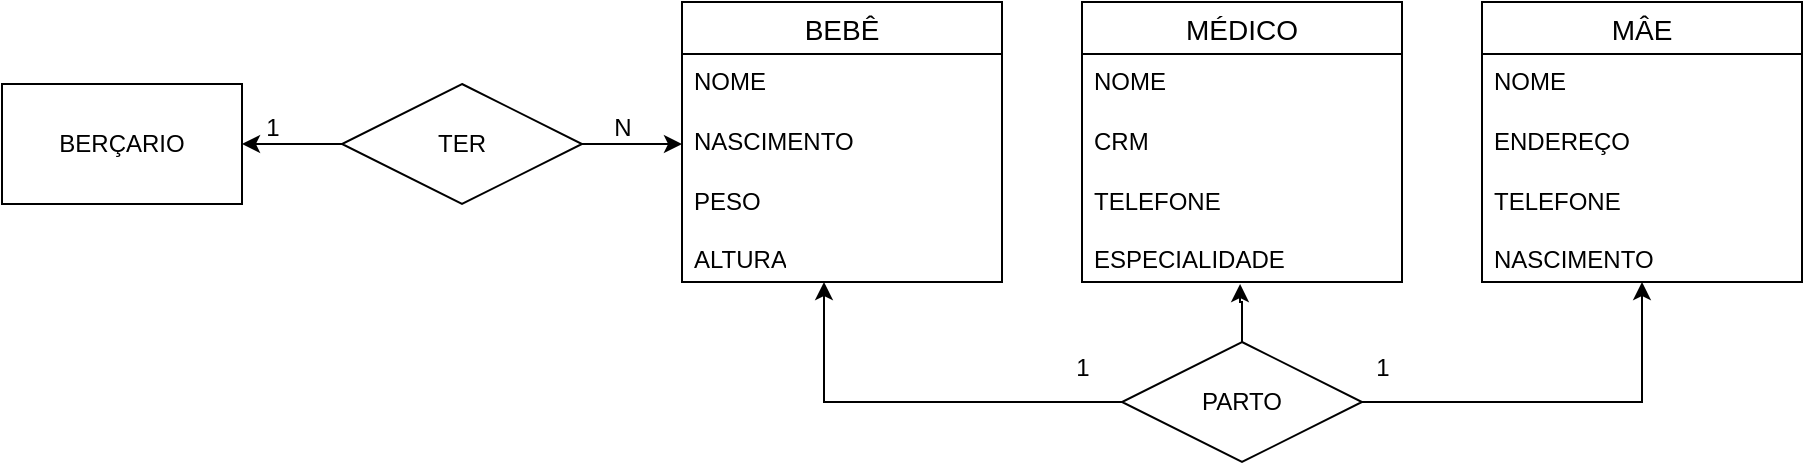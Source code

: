 <mxfile version="21.6.9" type="github">
  <diagram id="R2lEEEUBdFMjLlhIrx00" name="Page-1">
    <mxGraphModel dx="1434" dy="673" grid="1" gridSize="10" guides="1" tooltips="1" connect="1" arrows="1" fold="1" page="1" pageScale="1" pageWidth="850" pageHeight="1100" math="0" shadow="0" extFonts="Permanent Marker^https://fonts.googleapis.com/css?family=Permanent+Marker">
      <root>
        <mxCell id="0" />
        <mxCell id="1" parent="0" />
        <mxCell id="3Th8xBtpGomk1AD20PCF-1" value="BERÇARIO" style="rounded=0;whiteSpace=wrap;html=1;" vertex="1" parent="1">
          <mxGeometry x="40" y="301" width="120" height="60" as="geometry" />
        </mxCell>
        <mxCell id="3Th8xBtpGomk1AD20PCF-2" value="MÉDICO" style="swimlane;fontStyle=0;childLayout=stackLayout;horizontal=1;startSize=26;horizontalStack=0;resizeParent=1;resizeParentMax=0;resizeLast=0;collapsible=1;marginBottom=0;align=center;fontSize=14;" vertex="1" parent="1">
          <mxGeometry x="580" y="260" width="160" height="140" as="geometry" />
        </mxCell>
        <mxCell id="3Th8xBtpGomk1AD20PCF-3" value="NOME" style="text;strokeColor=none;fillColor=none;spacingLeft=4;spacingRight=4;overflow=hidden;rotatable=0;points=[[0,0.5],[1,0.5]];portConstraint=eastwest;fontSize=12;whiteSpace=wrap;html=1;" vertex="1" parent="3Th8xBtpGomk1AD20PCF-2">
          <mxGeometry y="26" width="160" height="30" as="geometry" />
        </mxCell>
        <mxCell id="3Th8xBtpGomk1AD20PCF-4" value="CRM" style="text;strokeColor=none;fillColor=none;spacingLeft=4;spacingRight=4;overflow=hidden;rotatable=0;points=[[0,0.5],[1,0.5]];portConstraint=eastwest;fontSize=12;whiteSpace=wrap;html=1;" vertex="1" parent="3Th8xBtpGomk1AD20PCF-2">
          <mxGeometry y="56" width="160" height="30" as="geometry" />
        </mxCell>
        <mxCell id="3Th8xBtpGomk1AD20PCF-5" value="&lt;div&gt;TELEFONE&lt;/div&gt;&lt;div&gt;&lt;br&gt;&lt;/div&gt;&lt;div&gt;ESPECIALIDADE&lt;br&gt;&lt;/div&gt;" style="text;strokeColor=none;fillColor=none;spacingLeft=4;spacingRight=4;overflow=hidden;rotatable=0;points=[[0,0.5],[1,0.5]];portConstraint=eastwest;fontSize=12;whiteSpace=wrap;html=1;" vertex="1" parent="3Th8xBtpGomk1AD20PCF-2">
          <mxGeometry y="86" width="160" height="54" as="geometry" />
        </mxCell>
        <mxCell id="3Th8xBtpGomk1AD20PCF-6" value="MÂE" style="swimlane;fontStyle=0;childLayout=stackLayout;horizontal=1;startSize=26;horizontalStack=0;resizeParent=1;resizeParentMax=0;resizeLast=0;collapsible=1;marginBottom=0;align=center;fontSize=14;" vertex="1" parent="1">
          <mxGeometry x="780" y="260" width="160" height="140" as="geometry" />
        </mxCell>
        <mxCell id="3Th8xBtpGomk1AD20PCF-7" value="NOME" style="text;strokeColor=none;fillColor=none;spacingLeft=4;spacingRight=4;overflow=hidden;rotatable=0;points=[[0,0.5],[1,0.5]];portConstraint=eastwest;fontSize=12;whiteSpace=wrap;html=1;" vertex="1" parent="3Th8xBtpGomk1AD20PCF-6">
          <mxGeometry y="26" width="160" height="30" as="geometry" />
        </mxCell>
        <mxCell id="3Th8xBtpGomk1AD20PCF-8" value="ENDEREÇO" style="text;strokeColor=none;fillColor=none;spacingLeft=4;spacingRight=4;overflow=hidden;rotatable=0;points=[[0,0.5],[1,0.5]];portConstraint=eastwest;fontSize=12;whiteSpace=wrap;html=1;" vertex="1" parent="3Th8xBtpGomk1AD20PCF-6">
          <mxGeometry y="56" width="160" height="30" as="geometry" />
        </mxCell>
        <mxCell id="3Th8xBtpGomk1AD20PCF-9" value="&lt;div&gt;TELEFONE&lt;/div&gt;&lt;div&gt;&lt;br&gt;&lt;/div&gt;&lt;div&gt;NASCIMENTO&lt;br&gt;&lt;/div&gt;" style="text;strokeColor=none;fillColor=none;spacingLeft=4;spacingRight=4;overflow=hidden;rotatable=0;points=[[0,0.5],[1,0.5]];portConstraint=eastwest;fontSize=12;whiteSpace=wrap;html=1;" vertex="1" parent="3Th8xBtpGomk1AD20PCF-6">
          <mxGeometry y="86" width="160" height="54" as="geometry" />
        </mxCell>
        <mxCell id="3Th8xBtpGomk1AD20PCF-10" value="BEBÊ" style="swimlane;fontStyle=0;childLayout=stackLayout;horizontal=1;startSize=26;horizontalStack=0;resizeParent=1;resizeParentMax=0;resizeLast=0;collapsible=1;marginBottom=0;align=center;fontSize=14;" vertex="1" parent="1">
          <mxGeometry x="380" y="260" width="160" height="140" as="geometry" />
        </mxCell>
        <mxCell id="3Th8xBtpGomk1AD20PCF-11" value="NOME" style="text;strokeColor=none;fillColor=none;spacingLeft=4;spacingRight=4;overflow=hidden;rotatable=0;points=[[0,0.5],[1,0.5]];portConstraint=eastwest;fontSize=12;whiteSpace=wrap;html=1;" vertex="1" parent="3Th8xBtpGomk1AD20PCF-10">
          <mxGeometry y="26" width="160" height="30" as="geometry" />
        </mxCell>
        <mxCell id="3Th8xBtpGomk1AD20PCF-12" value="NASCIMENTO" style="text;strokeColor=none;fillColor=none;spacingLeft=4;spacingRight=4;overflow=hidden;rotatable=0;points=[[0,0.5],[1,0.5]];portConstraint=eastwest;fontSize=12;whiteSpace=wrap;html=1;" vertex="1" parent="3Th8xBtpGomk1AD20PCF-10">
          <mxGeometry y="56" width="160" height="30" as="geometry" />
        </mxCell>
        <mxCell id="3Th8xBtpGomk1AD20PCF-13" value="&lt;div&gt;PESO&lt;/div&gt;&lt;div&gt;&lt;br&gt;&lt;/div&gt;&lt;div&gt;ALTURA&lt;br&gt;&lt;/div&gt;" style="text;strokeColor=none;fillColor=none;spacingLeft=4;spacingRight=4;overflow=hidden;rotatable=0;points=[[0,0.5],[1,0.5]];portConstraint=eastwest;fontSize=12;whiteSpace=wrap;html=1;" vertex="1" parent="3Th8xBtpGomk1AD20PCF-10">
          <mxGeometry y="86" width="160" height="54" as="geometry" />
        </mxCell>
        <mxCell id="3Th8xBtpGomk1AD20PCF-18" value="" style="edgeStyle=orthogonalEdgeStyle;rounded=0;orthogonalLoop=1;jettySize=auto;html=1;entryX=0.5;entryY=1;entryDx=0;entryDy=0;" edge="1" parent="1" source="3Th8xBtpGomk1AD20PCF-14" target="3Th8xBtpGomk1AD20PCF-6">
          <mxGeometry relative="1" as="geometry" />
        </mxCell>
        <mxCell id="3Th8xBtpGomk1AD20PCF-19" value="" style="edgeStyle=orthogonalEdgeStyle;rounded=0;orthogonalLoop=1;jettySize=auto;html=1;exitX=0;exitY=0.5;exitDx=0;exitDy=0;" edge="1" parent="1" source="3Th8xBtpGomk1AD20PCF-14" target="3Th8xBtpGomk1AD20PCF-13">
          <mxGeometry relative="1" as="geometry">
            <mxPoint x="450" y="410" as="targetPoint" />
            <Array as="points">
              <mxPoint x="451" y="460" />
            </Array>
          </mxGeometry>
        </mxCell>
        <mxCell id="3Th8xBtpGomk1AD20PCF-26" value="" style="edgeStyle=orthogonalEdgeStyle;rounded=0;orthogonalLoop=1;jettySize=auto;html=1;entryX=0.494;entryY=1.019;entryDx=0;entryDy=0;entryPerimeter=0;" edge="1" parent="1" source="3Th8xBtpGomk1AD20PCF-14" target="3Th8xBtpGomk1AD20PCF-5">
          <mxGeometry relative="1" as="geometry" />
        </mxCell>
        <mxCell id="3Th8xBtpGomk1AD20PCF-14" value="PARTO" style="shape=rhombus;perimeter=rhombusPerimeter;whiteSpace=wrap;html=1;align=center;" vertex="1" parent="1">
          <mxGeometry x="600" y="430" width="120" height="60" as="geometry" />
        </mxCell>
        <mxCell id="3Th8xBtpGomk1AD20PCF-23" value="" style="edgeStyle=orthogonalEdgeStyle;rounded=0;orthogonalLoop=1;jettySize=auto;html=1;entryX=0;entryY=0.5;entryDx=0;entryDy=0;" edge="1" parent="1" source="3Th8xBtpGomk1AD20PCF-16" target="3Th8xBtpGomk1AD20PCF-12">
          <mxGeometry relative="1" as="geometry" />
        </mxCell>
        <mxCell id="3Th8xBtpGomk1AD20PCF-24" value="" style="edgeStyle=orthogonalEdgeStyle;rounded=0;orthogonalLoop=1;jettySize=auto;html=1;" edge="1" parent="1" source="3Th8xBtpGomk1AD20PCF-16" target="3Th8xBtpGomk1AD20PCF-1">
          <mxGeometry relative="1" as="geometry" />
        </mxCell>
        <mxCell id="3Th8xBtpGomk1AD20PCF-16" value="TER" style="shape=rhombus;perimeter=rhombusPerimeter;whiteSpace=wrap;html=1;align=center;" vertex="1" parent="1">
          <mxGeometry x="210" y="301" width="120" height="60" as="geometry" />
        </mxCell>
        <mxCell id="3Th8xBtpGomk1AD20PCF-28" value="1" style="text;html=1;align=center;verticalAlign=middle;resizable=0;points=[];autosize=1;strokeColor=none;fillColor=none;" vertex="1" parent="1">
          <mxGeometry x="160" y="308" width="30" height="30" as="geometry" />
        </mxCell>
        <mxCell id="3Th8xBtpGomk1AD20PCF-29" value="N" style="text;html=1;align=center;verticalAlign=middle;resizable=0;points=[];autosize=1;strokeColor=none;fillColor=none;" vertex="1" parent="1">
          <mxGeometry x="335" y="308" width="30" height="30" as="geometry" />
        </mxCell>
        <mxCell id="3Th8xBtpGomk1AD20PCF-32" value="1" style="text;html=1;align=center;verticalAlign=middle;resizable=0;points=[];autosize=1;strokeColor=none;fillColor=none;" vertex="1" parent="1">
          <mxGeometry x="565" y="428" width="30" height="30" as="geometry" />
        </mxCell>
        <mxCell id="3Th8xBtpGomk1AD20PCF-33" value="1" style="text;html=1;align=center;verticalAlign=middle;resizable=0;points=[];autosize=1;strokeColor=none;fillColor=none;" vertex="1" parent="1">
          <mxGeometry x="715" y="428" width="30" height="30" as="geometry" />
        </mxCell>
      </root>
    </mxGraphModel>
  </diagram>
</mxfile>
